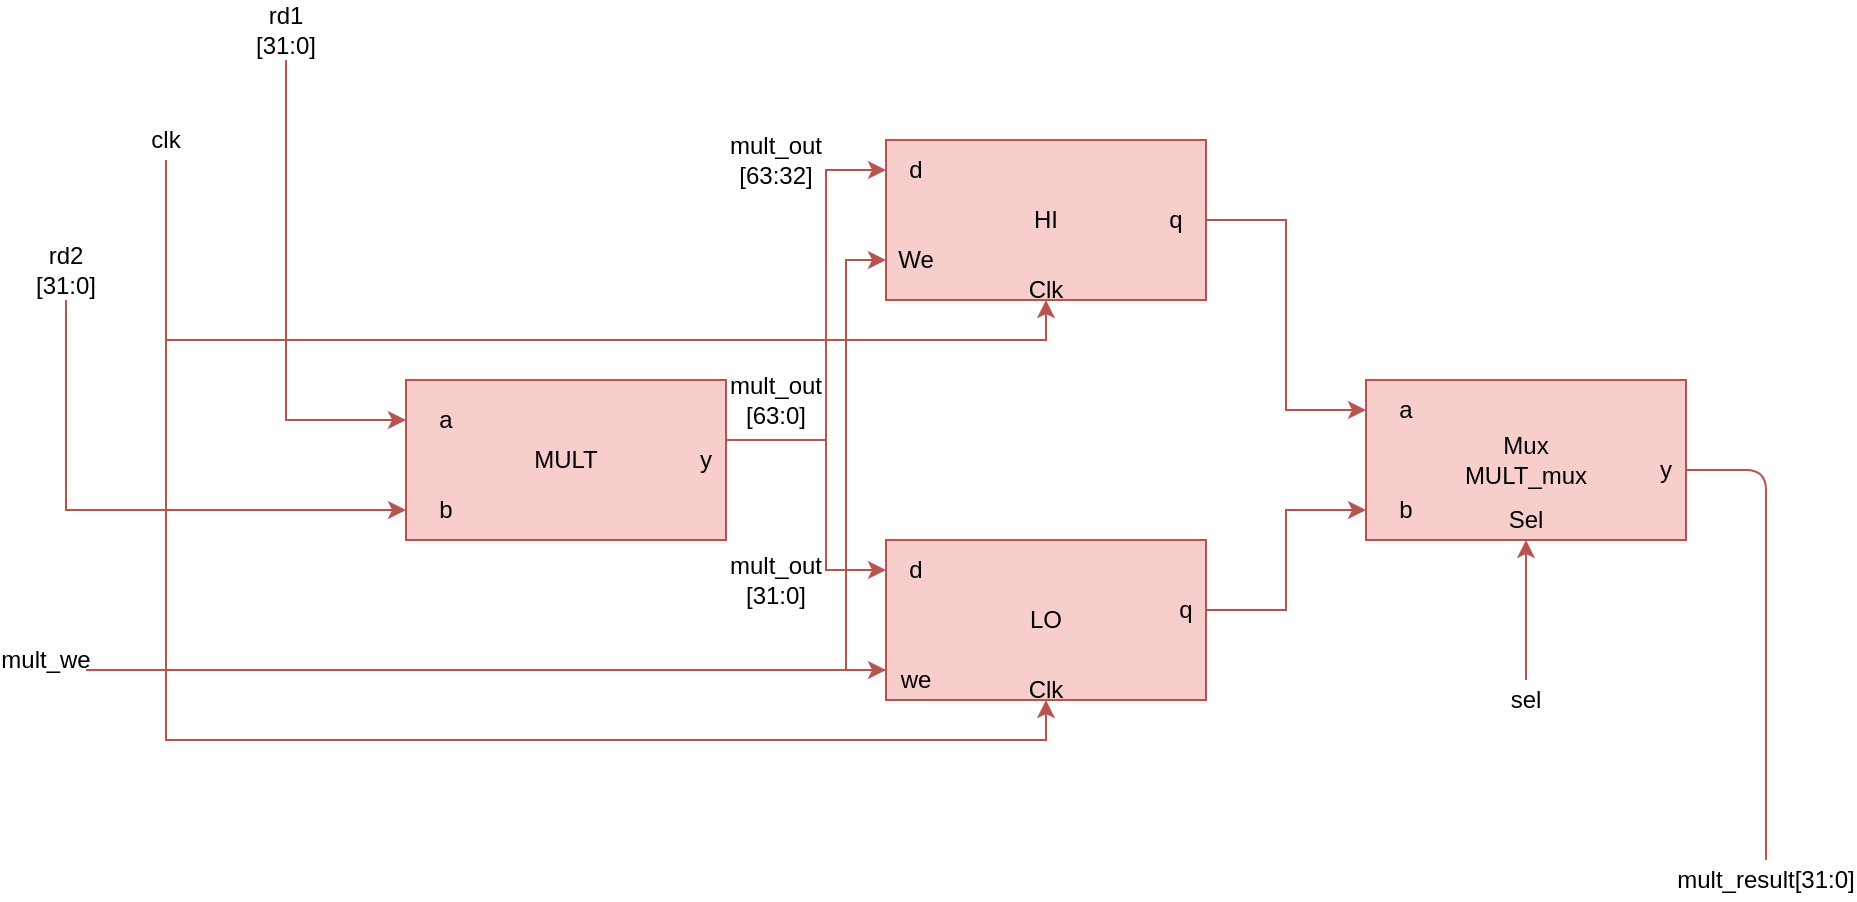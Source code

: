 <mxfile version="14.5.10" type="github">
  <diagram id="rhDfWDfLSwDpd_v7uB-a" name="Page-1">
    <mxGraphModel dx="1888" dy="532" grid="1" gridSize="10" guides="1" tooltips="1" connect="1" arrows="1" fold="1" page="1" pageScale="1" pageWidth="850" pageHeight="1100" math="0" shadow="0">
      <root>
        <mxCell id="0" />
        <mxCell id="1" parent="0" />
        <mxCell id="4VY2o60xxXtO9w1z9V4P-1" value="" style="rounded=0;whiteSpace=wrap;html=1;fillColor=#f8cecc;strokeColor=#b85450;" parent="1" vertex="1">
          <mxGeometry x="40" y="360" width="160" height="80" as="geometry" />
        </mxCell>
        <mxCell id="4VY2o60xxXtO9w1z9V4P-3" value="HI" style="rounded=0;whiteSpace=wrap;html=1;fillColor=#f8cecc;strokeColor=#b85450;" parent="1" vertex="1">
          <mxGeometry x="280" y="240" width="160" height="80" as="geometry" />
        </mxCell>
        <mxCell id="4VY2o60xxXtO9w1z9V4P-5" value="a" style="text;html=1;strokeColor=none;fillColor=none;align=center;verticalAlign=middle;whiteSpace=wrap;rounded=0;" parent="1" vertex="1">
          <mxGeometry x="40" y="360" width="40" height="40" as="geometry" />
        </mxCell>
        <mxCell id="4VY2o60xxXtO9w1z9V4P-6" value="b" style="text;html=1;strokeColor=none;fillColor=none;align=center;verticalAlign=middle;whiteSpace=wrap;rounded=0;" parent="1" vertex="1">
          <mxGeometry x="40" y="410" width="40" height="30" as="geometry" />
        </mxCell>
        <mxCell id="4VY2o60xxXtO9w1z9V4P-7" value="MULT" style="text;html=1;strokeColor=none;fillColor=none;align=center;verticalAlign=middle;whiteSpace=wrap;rounded=0;" parent="1" vertex="1">
          <mxGeometry x="100" y="375" width="40" height="50" as="geometry" />
        </mxCell>
        <mxCell id="Rw02Lwgvao5xvRSZ4GDr-4" style="edgeStyle=orthogonalEdgeStyle;rounded=0;orthogonalLoop=1;jettySize=auto;html=1;exitX=1;exitY=0.25;exitDx=0;exitDy=0;entryX=0;entryY=0.5;entryDx=0;entryDy=0;fillColor=#f8cecc;strokeColor=#b85450;" edge="1" parent="1" source="4VY2o60xxXtO9w1z9V4P-8" target="4VY2o60xxXtO9w1z9V4P-9">
          <mxGeometry relative="1" as="geometry">
            <Array as="points">
              <mxPoint x="250" y="390" />
              <mxPoint x="250" y="255" />
            </Array>
          </mxGeometry>
        </mxCell>
        <mxCell id="4VY2o60xxXtO9w1z9V4P-8" value="y" style="text;html=1;strokeColor=none;fillColor=none;align=center;verticalAlign=middle;whiteSpace=wrap;rounded=0;" parent="1" vertex="1">
          <mxGeometry x="180" y="380" width="20" height="40" as="geometry" />
        </mxCell>
        <mxCell id="4VY2o60xxXtO9w1z9V4P-9" value="d" style="text;html=1;strokeColor=none;fillColor=none;align=center;verticalAlign=middle;whiteSpace=wrap;rounded=0;" parent="1" vertex="1">
          <mxGeometry x="280" y="240" width="30" height="30" as="geometry" />
        </mxCell>
        <mxCell id="Rw02Lwgvao5xvRSZ4GDr-13" style="edgeStyle=orthogonalEdgeStyle;rounded=0;orthogonalLoop=1;jettySize=auto;html=1;entryX=0;entryY=0.5;entryDx=0;entryDy=0;fillColor=#f8cecc;strokeColor=#b85450;exitX=0;exitY=0.25;exitDx=0;exitDy=0;" edge="1" parent="1" source="4VY2o60xxXtO9w1z9V4P-14" target="4VY2o60xxXtO9w1z9V4P-10">
          <mxGeometry relative="1" as="geometry">
            <mxPoint x="260" y="500" as="sourcePoint" />
            <Array as="points">
              <mxPoint x="260" y="505" />
              <mxPoint x="260" y="300" />
            </Array>
          </mxGeometry>
        </mxCell>
        <mxCell id="4VY2o60xxXtO9w1z9V4P-10" value="We" style="text;html=1;strokeColor=none;fillColor=none;align=center;verticalAlign=middle;whiteSpace=wrap;rounded=0;" parent="1" vertex="1">
          <mxGeometry x="280" y="280" width="30" height="40" as="geometry" />
        </mxCell>
        <mxCell id="Rw02Lwgvao5xvRSZ4GDr-6" style="edgeStyle=orthogonalEdgeStyle;rounded=0;orthogonalLoop=1;jettySize=auto;html=1;exitX=1;exitY=0.5;exitDx=0;exitDy=0;entryX=0;entryY=0.5;entryDx=0;entryDy=0;fillColor=#f8cecc;strokeColor=#b85450;" edge="1" parent="1" source="4VY2o60xxXtO9w1z9V4P-11" target="4VY2o60xxXtO9w1z9V4P-19">
          <mxGeometry relative="1" as="geometry" />
        </mxCell>
        <mxCell id="4VY2o60xxXtO9w1z9V4P-11" value="q" style="text;html=1;strokeColor=none;fillColor=none;align=center;verticalAlign=middle;whiteSpace=wrap;rounded=0;" parent="1" vertex="1">
          <mxGeometry x="410" y="265" width="30" height="30" as="geometry" />
        </mxCell>
        <mxCell id="4VY2o60xxXtO9w1z9V4P-12" value="LO" style="rounded=0;whiteSpace=wrap;html=1;fillColor=#f8cecc;strokeColor=#b85450;" parent="1" vertex="1">
          <mxGeometry x="280" y="440" width="160" height="80" as="geometry" />
        </mxCell>
        <mxCell id="Rw02Lwgvao5xvRSZ4GDr-5" style="edgeStyle=orthogonalEdgeStyle;rounded=0;orthogonalLoop=1;jettySize=auto;html=1;entryX=0;entryY=0.5;entryDx=0;entryDy=0;fillColor=#f8cecc;strokeColor=#b85450;" edge="1" parent="1" target="4VY2o60xxXtO9w1z9V4P-13">
          <mxGeometry relative="1" as="geometry">
            <mxPoint x="250" y="370" as="sourcePoint" />
            <Array as="points">
              <mxPoint x="250" y="380" />
              <mxPoint x="250" y="455" />
            </Array>
          </mxGeometry>
        </mxCell>
        <mxCell id="4VY2o60xxXtO9w1z9V4P-13" value="d" style="text;html=1;strokeColor=none;fillColor=none;align=center;verticalAlign=middle;whiteSpace=wrap;rounded=0;" parent="1" vertex="1">
          <mxGeometry x="280" y="440" width="30" height="30" as="geometry" />
        </mxCell>
        <mxCell id="4VY2o60xxXtO9w1z9V4P-14" value="we" style="text;html=1;strokeColor=none;fillColor=none;align=center;verticalAlign=middle;whiteSpace=wrap;rounded=0;" parent="1" vertex="1">
          <mxGeometry x="280" y="500" width="30" height="20" as="geometry" />
        </mxCell>
        <mxCell id="4VY2o60xxXtO9w1z9V4P-15" value="Clk" style="text;html=1;strokeColor=none;fillColor=none;align=center;verticalAlign=middle;whiteSpace=wrap;rounded=0;" parent="1" vertex="1">
          <mxGeometry x="340" y="310" width="40" height="10" as="geometry" />
        </mxCell>
        <mxCell id="Rw02Lwgvao5xvRSZ4GDr-3" style="edgeStyle=orthogonalEdgeStyle;rounded=0;orthogonalLoop=1;jettySize=auto;html=1;entryX=0.5;entryY=1;entryDx=0;entryDy=0;fillColor=#f8cecc;strokeColor=#b85450;" edge="1" parent="1" target="4VY2o60xxXtO9w1z9V4P-16">
          <mxGeometry relative="1" as="geometry">
            <mxPoint x="-80" y="330" as="sourcePoint" />
            <Array as="points">
              <mxPoint x="-80" y="540" />
              <mxPoint x="360" y="540" />
            </Array>
          </mxGeometry>
        </mxCell>
        <mxCell id="4VY2o60xxXtO9w1z9V4P-16" value="Clk" style="text;html=1;strokeColor=none;fillColor=none;align=center;verticalAlign=middle;whiteSpace=wrap;rounded=0;" parent="1" vertex="1">
          <mxGeometry x="340" y="510" width="40" height="10" as="geometry" />
        </mxCell>
        <mxCell id="Rw02Lwgvao5xvRSZ4GDr-7" style="edgeStyle=orthogonalEdgeStyle;rounded=0;orthogonalLoop=1;jettySize=auto;html=1;exitX=1;exitY=0.5;exitDx=0;exitDy=0;entryX=0;entryY=0.5;entryDx=0;entryDy=0;fillColor=#f8cecc;strokeColor=#b85450;" edge="1" parent="1" source="4VY2o60xxXtO9w1z9V4P-17" target="4VY2o60xxXtO9w1z9V4P-20">
          <mxGeometry relative="1" as="geometry" />
        </mxCell>
        <mxCell id="4VY2o60xxXtO9w1z9V4P-17" value="q" style="text;html=1;strokeColor=none;fillColor=none;align=center;verticalAlign=middle;whiteSpace=wrap;rounded=0;" parent="1" vertex="1">
          <mxGeometry x="420" y="460" width="20" height="30" as="geometry" />
        </mxCell>
        <mxCell id="4VY2o60xxXtO9w1z9V4P-18" value="Mux&lt;br&gt;MULT_mux" style="rounded=0;whiteSpace=wrap;html=1;fillColor=#f8cecc;strokeColor=#b85450;" parent="1" vertex="1">
          <mxGeometry x="520" y="360" width="160" height="80" as="geometry" />
        </mxCell>
        <mxCell id="4VY2o60xxXtO9w1z9V4P-19" value="a" style="text;html=1;strokeColor=none;fillColor=none;align=center;verticalAlign=middle;whiteSpace=wrap;rounded=0;" parent="1" vertex="1">
          <mxGeometry x="520" y="360" width="40" height="30" as="geometry" />
        </mxCell>
        <mxCell id="4VY2o60xxXtO9w1z9V4P-20" value="b" style="text;html=1;strokeColor=none;fillColor=none;align=center;verticalAlign=middle;whiteSpace=wrap;rounded=0;" parent="1" vertex="1">
          <mxGeometry x="520" y="410" width="40" height="30" as="geometry" />
        </mxCell>
        <mxCell id="4VY2o60xxXtO9w1z9V4P-21" value="y" style="text;html=1;strokeColor=none;fillColor=none;align=center;verticalAlign=middle;whiteSpace=wrap;rounded=0;" parent="1" vertex="1">
          <mxGeometry x="660" y="370" width="20" height="70" as="geometry" />
        </mxCell>
        <mxCell id="Rw02Lwgvao5xvRSZ4GDr-20" style="edgeStyle=orthogonalEdgeStyle;rounded=0;orthogonalLoop=1;jettySize=auto;html=1;exitX=0.5;exitY=0;exitDx=0;exitDy=0;entryX=0.5;entryY=1;entryDx=0;entryDy=0;fillColor=#f8cecc;strokeColor=#b85450;" edge="1" parent="1" source="Rw02Lwgvao5xvRSZ4GDr-19" target="4VY2o60xxXtO9w1z9V4P-22">
          <mxGeometry relative="1" as="geometry" />
        </mxCell>
        <mxCell id="4VY2o60xxXtO9w1z9V4P-22" value="Sel" style="text;html=1;strokeColor=none;fillColor=none;align=center;verticalAlign=middle;whiteSpace=wrap;rounded=0;" parent="1" vertex="1">
          <mxGeometry x="580" y="420" width="40" height="20" as="geometry" />
        </mxCell>
        <mxCell id="Rw02Lwgvao5xvRSZ4GDr-2" style="edgeStyle=orthogonalEdgeStyle;rounded=0;orthogonalLoop=1;jettySize=auto;html=1;exitX=0.5;exitY=1;exitDx=0;exitDy=0;entryX=0.5;entryY=1;entryDx=0;entryDy=0;fillColor=#f8cecc;strokeColor=#b85450;" edge="1" parent="1" source="Rw02Lwgvao5xvRSZ4GDr-1" target="4VY2o60xxXtO9w1z9V4P-15">
          <mxGeometry relative="1" as="geometry" />
        </mxCell>
        <mxCell id="Rw02Lwgvao5xvRSZ4GDr-1" value="clk" style="text;html=1;strokeColor=none;fillColor=none;align=center;verticalAlign=middle;whiteSpace=wrap;rounded=0;" vertex="1" parent="1">
          <mxGeometry x="-100" y="230" width="40" height="20" as="geometry" />
        </mxCell>
        <mxCell id="Rw02Lwgvao5xvRSZ4GDr-8" value="mult_out&lt;br&gt;[63:0]" style="text;html=1;align=center;verticalAlign=middle;whiteSpace=wrap;rounded=0;" vertex="1" parent="1">
          <mxGeometry x="200" y="360" width="50" height="20" as="geometry" />
        </mxCell>
        <mxCell id="Rw02Lwgvao5xvRSZ4GDr-9" value="mult_out&lt;br&gt;[31:0]" style="text;html=1;align=center;verticalAlign=middle;whiteSpace=wrap;rounded=0;" vertex="1" parent="1">
          <mxGeometry x="200" y="450" width="50" height="20" as="geometry" />
        </mxCell>
        <mxCell id="Rw02Lwgvao5xvRSZ4GDr-10" value="mult_out&lt;br&gt;[63:32]" style="text;html=1;align=center;verticalAlign=middle;whiteSpace=wrap;rounded=0;" vertex="1" parent="1">
          <mxGeometry x="200" y="240" width="50" height="20" as="geometry" />
        </mxCell>
        <mxCell id="Rw02Lwgvao5xvRSZ4GDr-12" style="edgeStyle=orthogonalEdgeStyle;rounded=0;orthogonalLoop=1;jettySize=auto;html=1;exitX=1;exitY=0.75;exitDx=0;exitDy=0;entryX=0;entryY=0.25;entryDx=0;entryDy=0;fillColor=#f8cecc;strokeColor=#b85450;" edge="1" parent="1" source="Rw02Lwgvao5xvRSZ4GDr-11" target="4VY2o60xxXtO9w1z9V4P-14">
          <mxGeometry relative="1" as="geometry" />
        </mxCell>
        <mxCell id="Rw02Lwgvao5xvRSZ4GDr-11" value="mult_we" style="text;html=1;strokeColor=none;fillColor=none;align=center;verticalAlign=middle;whiteSpace=wrap;rounded=0;" vertex="1" parent="1">
          <mxGeometry x="-160" y="490" width="40" height="20" as="geometry" />
        </mxCell>
        <mxCell id="Rw02Lwgvao5xvRSZ4GDr-16" style="edgeStyle=orthogonalEdgeStyle;rounded=0;orthogonalLoop=1;jettySize=auto;html=1;exitX=0.5;exitY=1;exitDx=0;exitDy=0;entryX=0;entryY=0.5;entryDx=0;entryDy=0;fillColor=#f8cecc;strokeColor=#b85450;" edge="1" parent="1" source="Rw02Lwgvao5xvRSZ4GDr-14" target="4VY2o60xxXtO9w1z9V4P-5">
          <mxGeometry relative="1" as="geometry" />
        </mxCell>
        <mxCell id="Rw02Lwgvao5xvRSZ4GDr-14" value="rd1&lt;br&gt;[31:0]" style="text;html=1;strokeColor=none;fillColor=none;align=center;verticalAlign=middle;whiteSpace=wrap;rounded=0;" vertex="1" parent="1">
          <mxGeometry x="-40" y="170" width="40" height="30" as="geometry" />
        </mxCell>
        <mxCell id="Rw02Lwgvao5xvRSZ4GDr-18" style="edgeStyle=orthogonalEdgeStyle;rounded=0;orthogonalLoop=1;jettySize=auto;html=1;exitX=0.5;exitY=1;exitDx=0;exitDy=0;entryX=0;entryY=0.5;entryDx=0;entryDy=0;fillColor=#f8cecc;strokeColor=#b85450;" edge="1" parent="1" source="Rw02Lwgvao5xvRSZ4GDr-17" target="4VY2o60xxXtO9w1z9V4P-6">
          <mxGeometry relative="1" as="geometry" />
        </mxCell>
        <mxCell id="Rw02Lwgvao5xvRSZ4GDr-17" value="rd2&lt;br&gt;[31:0]" style="text;html=1;strokeColor=none;fillColor=none;align=center;verticalAlign=middle;whiteSpace=wrap;rounded=0;" vertex="1" parent="1">
          <mxGeometry x="-150" y="290" width="40" height="30" as="geometry" />
        </mxCell>
        <mxCell id="Rw02Lwgvao5xvRSZ4GDr-19" value="sel" style="text;html=1;strokeColor=none;fillColor=none;align=center;verticalAlign=middle;whiteSpace=wrap;rounded=0;" vertex="1" parent="1">
          <mxGeometry x="580" y="510" width="40" height="20" as="geometry" />
        </mxCell>
        <mxCell id="Rw02Lwgvao5xvRSZ4GDr-22" value="" style="endArrow=none;html=1;exitX=1;exitY=0.5;exitDx=0;exitDy=0;fillColor=#f8cecc;strokeColor=#b85450;" edge="1" parent="1" source="4VY2o60xxXtO9w1z9V4P-21">
          <mxGeometry width="50" height="50" relative="1" as="geometry">
            <mxPoint x="210" y="440" as="sourcePoint" />
            <mxPoint x="720" y="600" as="targetPoint" />
            <Array as="points">
              <mxPoint x="720" y="405" />
            </Array>
          </mxGeometry>
        </mxCell>
        <mxCell id="Rw02Lwgvao5xvRSZ4GDr-23" value="mult_result[31:0]" style="text;html=1;strokeColor=none;fillColor=none;align=center;verticalAlign=middle;whiteSpace=wrap;rounded=0;" vertex="1" parent="1">
          <mxGeometry x="700" y="600" width="40" height="20" as="geometry" />
        </mxCell>
      </root>
    </mxGraphModel>
  </diagram>
</mxfile>
